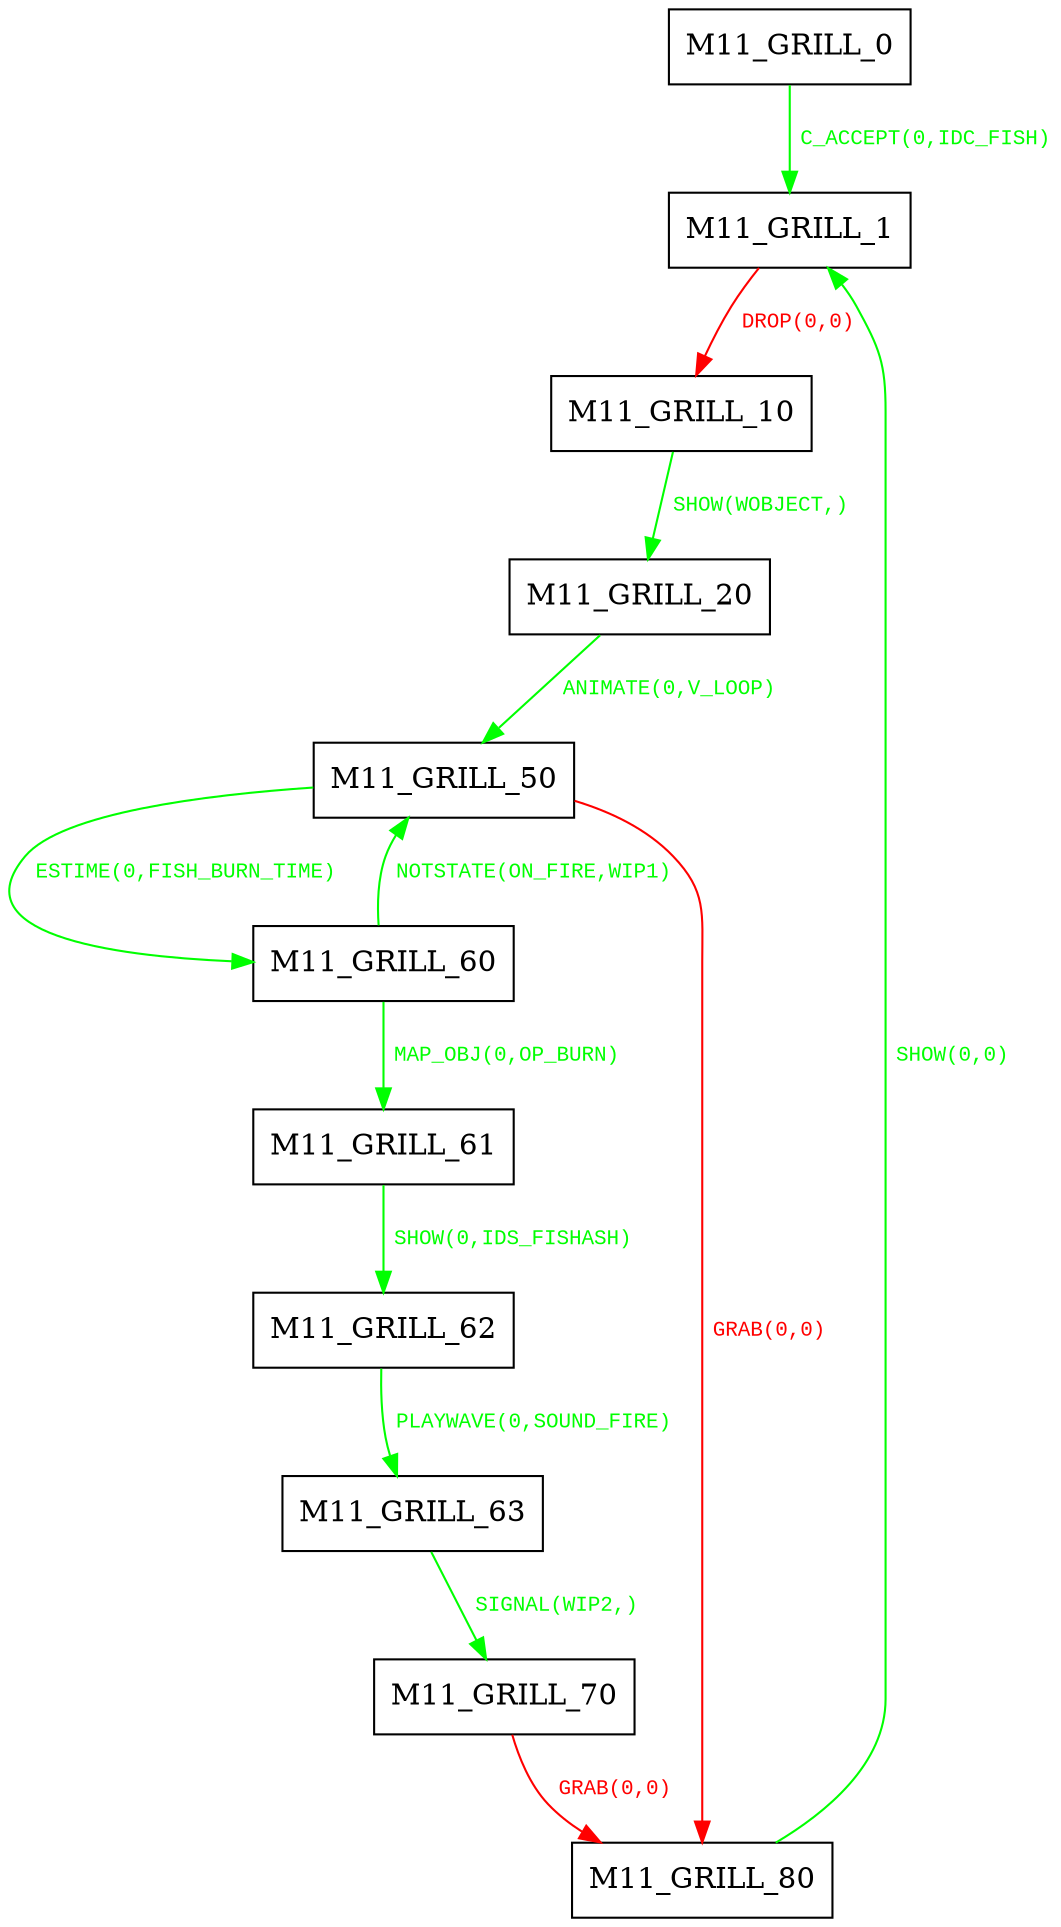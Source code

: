 digraph {
 node [shape=record];
"M11_GRILL_0" -> "M11_GRILL_1"[color=green, fontcolor=green, label=< <font face="Courier New" point-size="10">
C_ACCEPT(0,IDC_FISH)<br/>
</font>>];
"M11_GRILL_1" -> "M11_GRILL_10"[color=red, fontcolor=red, label=< <font face="Courier New" point-size="10">
DROP(0,0)<br/>
</font>>];
"M11_GRILL_10" -> "M11_GRILL_20"[color=green, fontcolor=green, label=< <font face="Courier New" point-size="10">
SHOW(WOBJECT,)<br/>
</font>>];
"M11_GRILL_20" -> "M11_GRILL_50"[color=green, fontcolor=green, label=< <font face="Courier New" point-size="10">
ANIMATE(0,V_LOOP)<br/>
</font>>];
"M11_GRILL_50" -> "M11_GRILL_60"[color=green, fontcolor=green, label=< <font face="Courier New" point-size="10">
ESTIME(0,FISH_BURN_TIME)<br/>
</font>>];
"M11_GRILL_50" -> "M11_GRILL_80"[color=red, fontcolor=red, label=< <font face="Courier New" point-size="10">
GRAB(0,0)<br/>
</font>>];
"M11_GRILL_60" -> "M11_GRILL_61"[color=green, fontcolor=green, label=< <font face="Courier New" point-size="10">
MAP_OBJ(0,OP_BURN)<br/>
</font>>];
"M11_GRILL_60" -> "M11_GRILL_50"[color=green, fontcolor=green, label=< <font face="Courier New" point-size="10">
NOTSTATE(ON_FIRE,WIP1)<br/>
</font>>];
"M11_GRILL_61" -> "M11_GRILL_62"[color=green, fontcolor=green, label=< <font face="Courier New" point-size="10">
SHOW(0,IDS_FISHASH)<br/>
</font>>];
"M11_GRILL_62" -> "M11_GRILL_63"[color=green, fontcolor=green, label=< <font face="Courier New" point-size="10">
PLAYWAVE(0,SOUND_FIRE)<br/>
</font>>];
"M11_GRILL_63" -> "M11_GRILL_70"[color=green, fontcolor=green, label=< <font face="Courier New" point-size="10">
SIGNAL(WIP2,)<br/>
</font>>];
"M11_GRILL_70" -> "M11_GRILL_80"[color=red, fontcolor=red, label=< <font face="Courier New" point-size="10">
GRAB(0,0)<br/>
</font>>];
"M11_GRILL_80" -> "M11_GRILL_1"[color=green, fontcolor=green, label=< <font face="Courier New" point-size="10">
SHOW(0,0)<br/>
</font>>];
}
